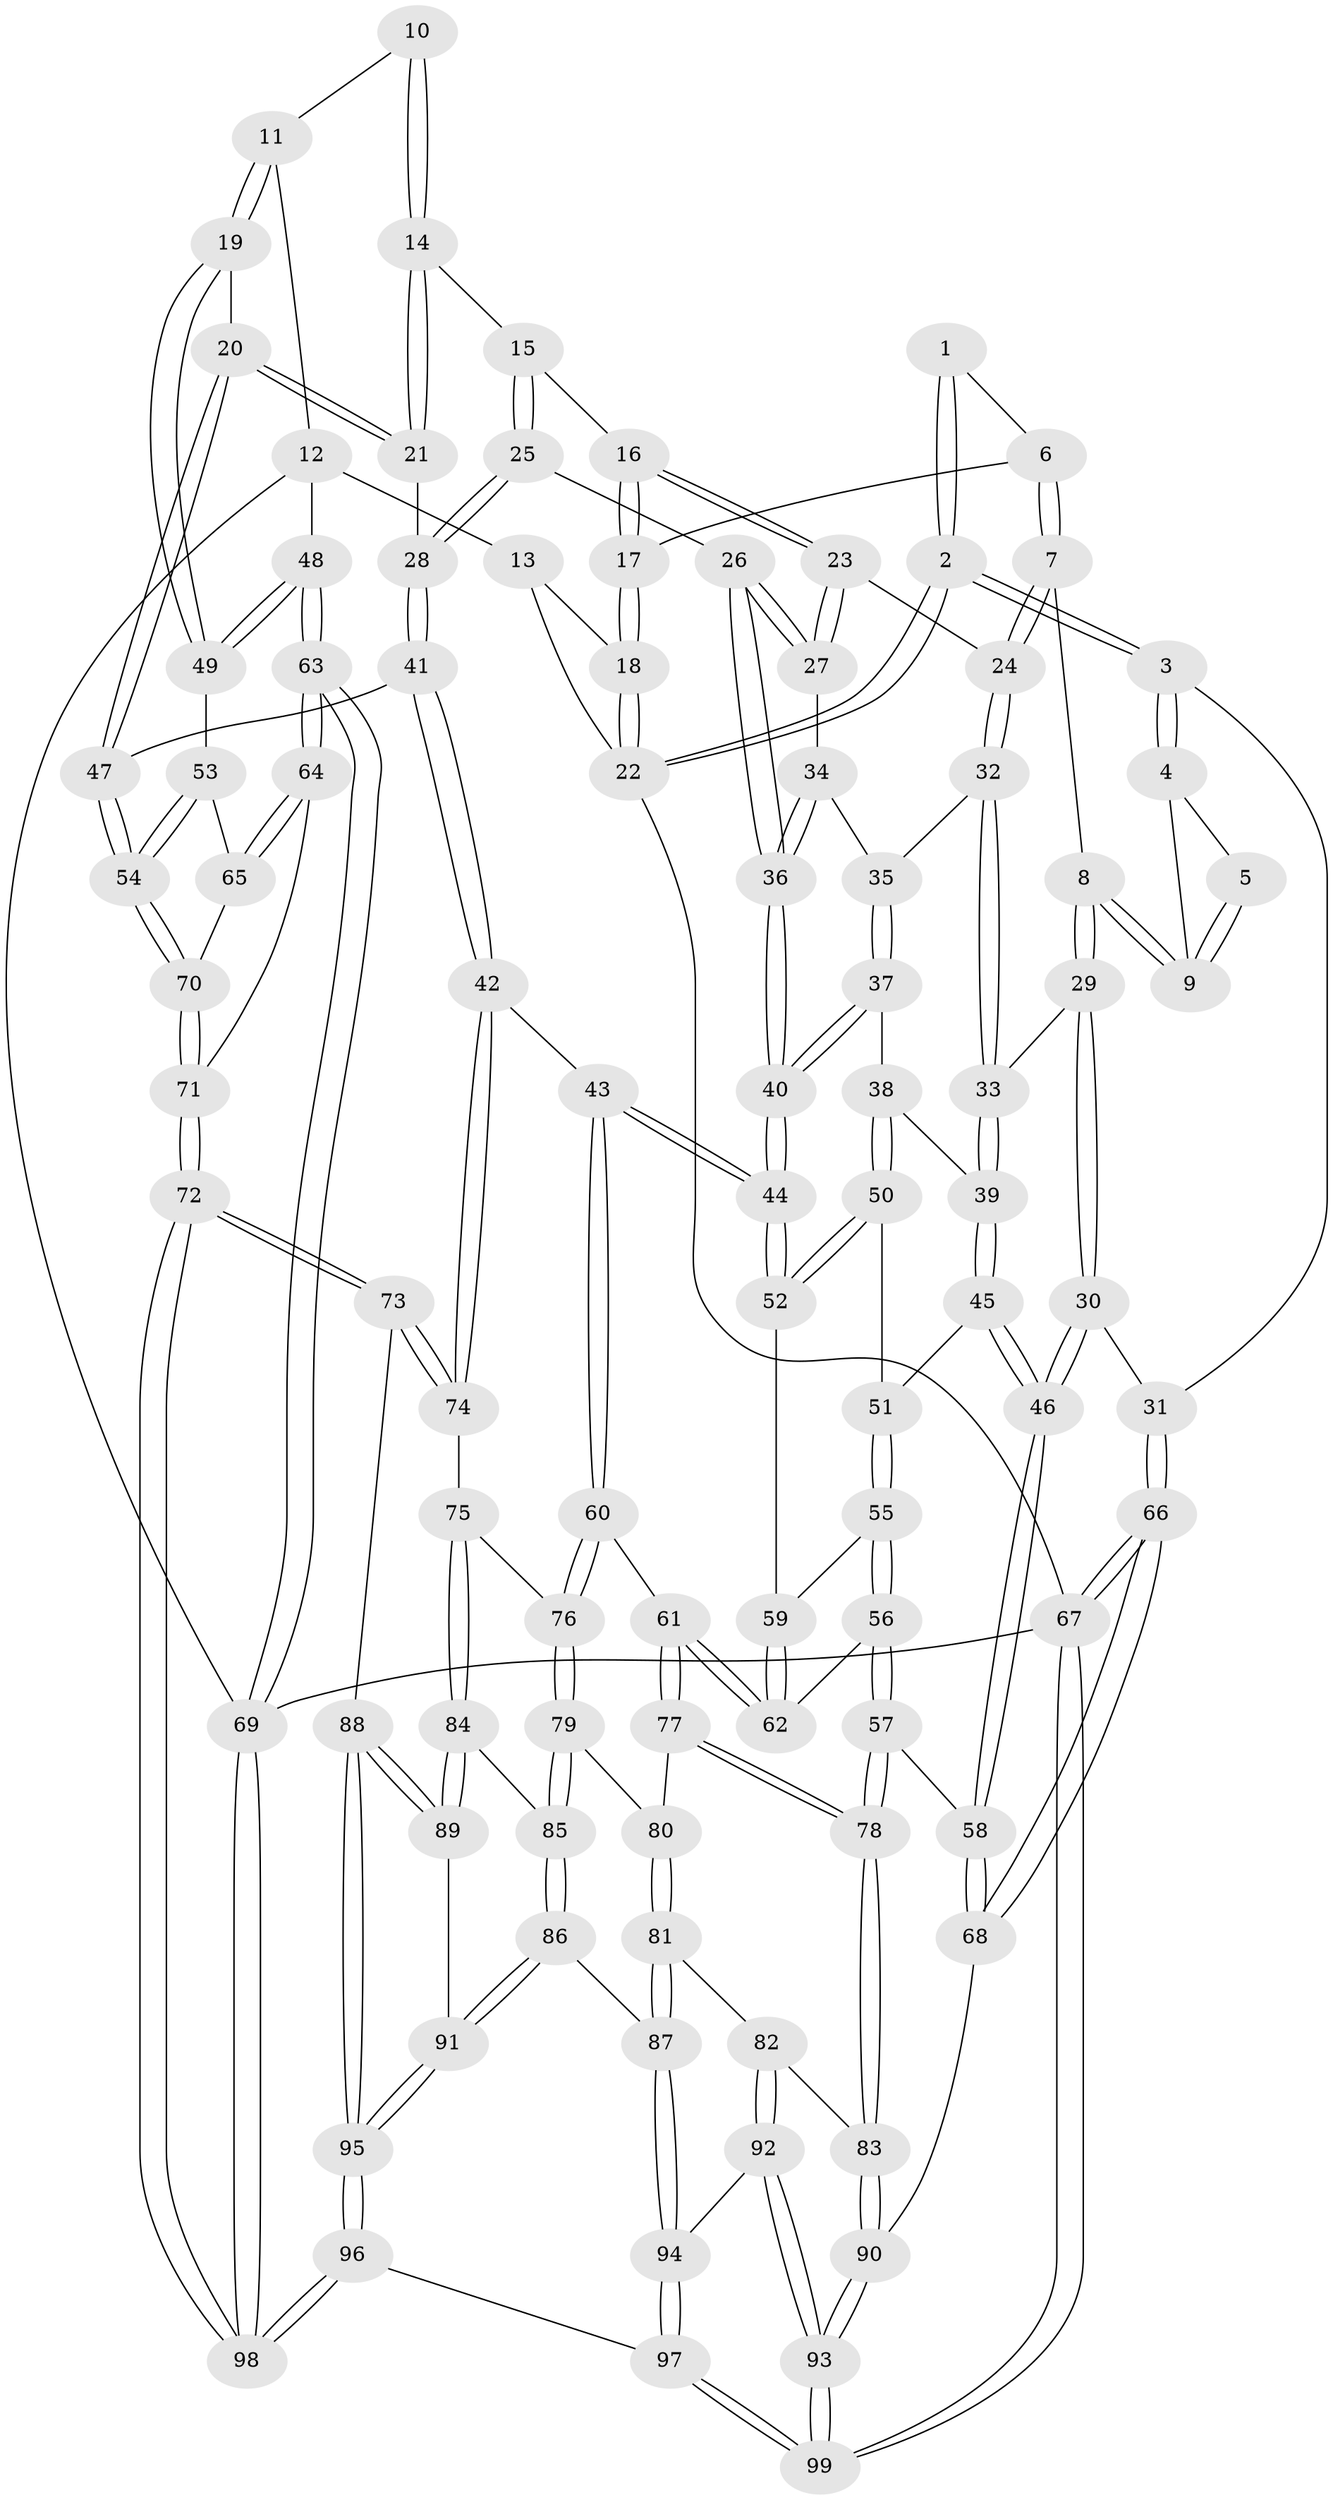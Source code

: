 // Generated by graph-tools (version 1.1) at 2025/16/03/09/25 04:16:56]
// undirected, 99 vertices, 244 edges
graph export_dot {
graph [start="1"]
  node [color=gray90,style=filled];
  1 [pos="+0.14392465524654086+0.08592816932091951"];
  2 [pos="+0+0"];
  3 [pos="+0+0.07579016770028922"];
  4 [pos="+0.03182915315406507+0.15784127738239112"];
  5 [pos="+0.14262271054204026+0.1229798575515679"];
  6 [pos="+0.4434046705769466+0"];
  7 [pos="+0.348188257700781+0.14081366238631296"];
  8 [pos="+0.16184041912809813+0.22752025017355704"];
  9 [pos="+0.1611325268107307+0.2258818458889334"];
  10 [pos="+0.8728496796919251+0.06780115840319068"];
  11 [pos="+0.9157387478517987+0.08663342797435995"];
  12 [pos="+1+0.08646474201890478"];
  13 [pos="+0.7516215031314827+0"];
  14 [pos="+0.8060376394524749+0.21187720523105869"];
  15 [pos="+0.6865978649835777+0.19370500562858584"];
  16 [pos="+0.559184978817715+0.12171329557570433"];
  17 [pos="+0.4823800711001722+0"];
  18 [pos="+0.4883988788603014+0"];
  19 [pos="+1+0.39385430495213913"];
  20 [pos="+1+0.3941265515663813"];
  21 [pos="+0.8753289729977275+0.3518438162556446"];
  22 [pos="+0+0"];
  23 [pos="+0.5438041358312564+0.23552256274984998"];
  24 [pos="+0.34168366828290403+0.28892454878477414"];
  25 [pos="+0.6959034102493002+0.3709308163666777"];
  26 [pos="+0.6869721434573702+0.37439125913014515"];
  27 [pos="+0.5422916564192201+0.2676144905152302"];
  28 [pos="+0.8254557619009039+0.3743591595321376"];
  29 [pos="+0.13546597672705143+0.33520427344312154"];
  30 [pos="+0.06733967439902111+0.3940897289247454"];
  31 [pos="+0+0.38516420652453826"];
  32 [pos="+0.3367220686768772+0.31782798247102856"];
  33 [pos="+0.31161492742084584+0.3414036443978911"];
  34 [pos="+0.5077540544954183+0.3304686785779653"];
  35 [pos="+0.4748316726786556+0.3497787112347556"];
  36 [pos="+0.6124385705616727+0.48103577770440753"];
  37 [pos="+0.4500444334017787+0.4351876152341045"];
  38 [pos="+0.3897880983029085+0.4796449086704419"];
  39 [pos="+0.34230149039164+0.4622361680467377"];
  40 [pos="+0.605691748735513+0.5249743427784036"];
  41 [pos="+0.7335428608471541+0.5718403965964571"];
  42 [pos="+0.6452306944575067+0.5811527244242493"];
  43 [pos="+0.6145669721895703+0.5595796209725145"];
  44 [pos="+0.6100064792932298+0.5542100930757654"];
  45 [pos="+0.24243598290250853+0.5301778801079995"];
  46 [pos="+0.18678397462257226+0.5550126514408112"];
  47 [pos="+0.8264737610712676+0.6145501668038853"];
  48 [pos="+1+0.4012810848730999"];
  49 [pos="+1+0.4021237340430448"];
  50 [pos="+0.4173626003127309+0.5441943507241854"];
  51 [pos="+0.3869516019926878+0.590089987776511"];
  52 [pos="+0.5044387443037454+0.5696432734736675"];
  53 [pos="+0.9553880827888298+0.6405076025551028"];
  54 [pos="+0.8505281376256351+0.6719341823162348"];
  55 [pos="+0.3772204220471881+0.6246903545322218"];
  56 [pos="+0.35690798546596375+0.6540742128080126"];
  57 [pos="+0.2872721715090922+0.7071219384036146"];
  58 [pos="+0.18783379192816896+0.6845596207404051"];
  59 [pos="+0.463335895291074+0.6422502408049696"];
  60 [pos="+0.4962988205410012+0.7112636819566621"];
  61 [pos="+0.4745007942264579+0.7037001677713733"];
  62 [pos="+0.46900804209087066+0.6947942006657912"];
  63 [pos="+1+0.7283323281430117"];
  64 [pos="+1+0.7274174691210131"];
  65 [pos="+1+0.6981245742745934"];
  66 [pos="+0+0.8707646658783409"];
  67 [pos="+0+1"];
  68 [pos="+0.09196450654966064+0.7721504559524257"];
  69 [pos="+1+1"];
  70 [pos="+0.8512498163146681+0.7132958307252207"];
  71 [pos="+0.829726777858686+0.8287936244261169"];
  72 [pos="+0.8121686296078419+0.8639569129965412"];
  73 [pos="+0.7560437436224735+0.8492541321604676"];
  74 [pos="+0.6536330524378355+0.7399609047768541"];
  75 [pos="+0.5807752728781849+0.7599735352725132"];
  76 [pos="+0.5318906120698917+0.7637966136966968"];
  77 [pos="+0.4052698299674092+0.7532185427662399"];
  78 [pos="+0.35179091350366276+0.7760555996263367"];
  79 [pos="+0.531504822535685+0.7644104930196245"];
  80 [pos="+0.4901040849733848+0.7845761171778428"];
  81 [pos="+0.4396528249360791+0.8321256149987826"];
  82 [pos="+0.37195944825680427+0.8083353261218295"];
  83 [pos="+0.3519081234462042+0.7764582612857306"];
  84 [pos="+0.5791599549503872+0.8477269709144243"];
  85 [pos="+0.529374547133416+0.8027642256881822"];
  86 [pos="+0.5113976992496456+0.8963067013533975"];
  87 [pos="+0.48805480173777677+0.8970037943465263"];
  88 [pos="+0.6765553498586756+0.8862629014920638"];
  89 [pos="+0.5899478107644169+0.8916749925202718"];
  90 [pos="+0.2424110901931245+0.9162273503431788"];
  91 [pos="+0.5395017562951971+0.9098684564281908"];
  92 [pos="+0.3629145052895158+0.9062269500053615"];
  93 [pos="+0.2652560019694451+0.9593705247570554"];
  94 [pos="+0.43181257609194346+0.943868649216136"];
  95 [pos="+0.568054525604476+1"];
  96 [pos="+0.552744139548035+1"];
  97 [pos="+0.4255771675202885+1"];
  98 [pos="+1+1"];
  99 [pos="+0.2340709932027506+1"];
  1 -- 2;
  1 -- 2;
  1 -- 6;
  2 -- 3;
  2 -- 3;
  2 -- 22;
  2 -- 22;
  3 -- 4;
  3 -- 4;
  3 -- 31;
  4 -- 5;
  4 -- 9;
  5 -- 9;
  5 -- 9;
  6 -- 7;
  6 -- 7;
  6 -- 17;
  7 -- 8;
  7 -- 24;
  7 -- 24;
  8 -- 9;
  8 -- 9;
  8 -- 29;
  8 -- 29;
  10 -- 11;
  10 -- 14;
  10 -- 14;
  11 -- 12;
  11 -- 19;
  11 -- 19;
  12 -- 13;
  12 -- 48;
  12 -- 69;
  13 -- 18;
  13 -- 22;
  14 -- 15;
  14 -- 21;
  14 -- 21;
  15 -- 16;
  15 -- 25;
  15 -- 25;
  16 -- 17;
  16 -- 17;
  16 -- 23;
  16 -- 23;
  17 -- 18;
  17 -- 18;
  18 -- 22;
  18 -- 22;
  19 -- 20;
  19 -- 49;
  19 -- 49;
  20 -- 21;
  20 -- 21;
  20 -- 47;
  20 -- 47;
  21 -- 28;
  22 -- 67;
  23 -- 24;
  23 -- 27;
  23 -- 27;
  24 -- 32;
  24 -- 32;
  25 -- 26;
  25 -- 28;
  25 -- 28;
  26 -- 27;
  26 -- 27;
  26 -- 36;
  26 -- 36;
  27 -- 34;
  28 -- 41;
  28 -- 41;
  29 -- 30;
  29 -- 30;
  29 -- 33;
  30 -- 31;
  30 -- 46;
  30 -- 46;
  31 -- 66;
  31 -- 66;
  32 -- 33;
  32 -- 33;
  32 -- 35;
  33 -- 39;
  33 -- 39;
  34 -- 35;
  34 -- 36;
  34 -- 36;
  35 -- 37;
  35 -- 37;
  36 -- 40;
  36 -- 40;
  37 -- 38;
  37 -- 40;
  37 -- 40;
  38 -- 39;
  38 -- 50;
  38 -- 50;
  39 -- 45;
  39 -- 45;
  40 -- 44;
  40 -- 44;
  41 -- 42;
  41 -- 42;
  41 -- 47;
  42 -- 43;
  42 -- 74;
  42 -- 74;
  43 -- 44;
  43 -- 44;
  43 -- 60;
  43 -- 60;
  44 -- 52;
  44 -- 52;
  45 -- 46;
  45 -- 46;
  45 -- 51;
  46 -- 58;
  46 -- 58;
  47 -- 54;
  47 -- 54;
  48 -- 49;
  48 -- 49;
  48 -- 63;
  48 -- 63;
  49 -- 53;
  50 -- 51;
  50 -- 52;
  50 -- 52;
  51 -- 55;
  51 -- 55;
  52 -- 59;
  53 -- 54;
  53 -- 54;
  53 -- 65;
  54 -- 70;
  54 -- 70;
  55 -- 56;
  55 -- 56;
  55 -- 59;
  56 -- 57;
  56 -- 57;
  56 -- 62;
  57 -- 58;
  57 -- 78;
  57 -- 78;
  58 -- 68;
  58 -- 68;
  59 -- 62;
  59 -- 62;
  60 -- 61;
  60 -- 76;
  60 -- 76;
  61 -- 62;
  61 -- 62;
  61 -- 77;
  61 -- 77;
  63 -- 64;
  63 -- 64;
  63 -- 69;
  63 -- 69;
  64 -- 65;
  64 -- 65;
  64 -- 71;
  65 -- 70;
  66 -- 67;
  66 -- 67;
  66 -- 68;
  66 -- 68;
  67 -- 99;
  67 -- 99;
  67 -- 69;
  68 -- 90;
  69 -- 98;
  69 -- 98;
  70 -- 71;
  70 -- 71;
  71 -- 72;
  71 -- 72;
  72 -- 73;
  72 -- 73;
  72 -- 98;
  72 -- 98;
  73 -- 74;
  73 -- 74;
  73 -- 88;
  74 -- 75;
  75 -- 76;
  75 -- 84;
  75 -- 84;
  76 -- 79;
  76 -- 79;
  77 -- 78;
  77 -- 78;
  77 -- 80;
  78 -- 83;
  78 -- 83;
  79 -- 80;
  79 -- 85;
  79 -- 85;
  80 -- 81;
  80 -- 81;
  81 -- 82;
  81 -- 87;
  81 -- 87;
  82 -- 83;
  82 -- 92;
  82 -- 92;
  83 -- 90;
  83 -- 90;
  84 -- 85;
  84 -- 89;
  84 -- 89;
  85 -- 86;
  85 -- 86;
  86 -- 87;
  86 -- 91;
  86 -- 91;
  87 -- 94;
  87 -- 94;
  88 -- 89;
  88 -- 89;
  88 -- 95;
  88 -- 95;
  89 -- 91;
  90 -- 93;
  90 -- 93;
  91 -- 95;
  91 -- 95;
  92 -- 93;
  92 -- 93;
  92 -- 94;
  93 -- 99;
  93 -- 99;
  94 -- 97;
  94 -- 97;
  95 -- 96;
  95 -- 96;
  96 -- 97;
  96 -- 98;
  96 -- 98;
  97 -- 99;
  97 -- 99;
}
